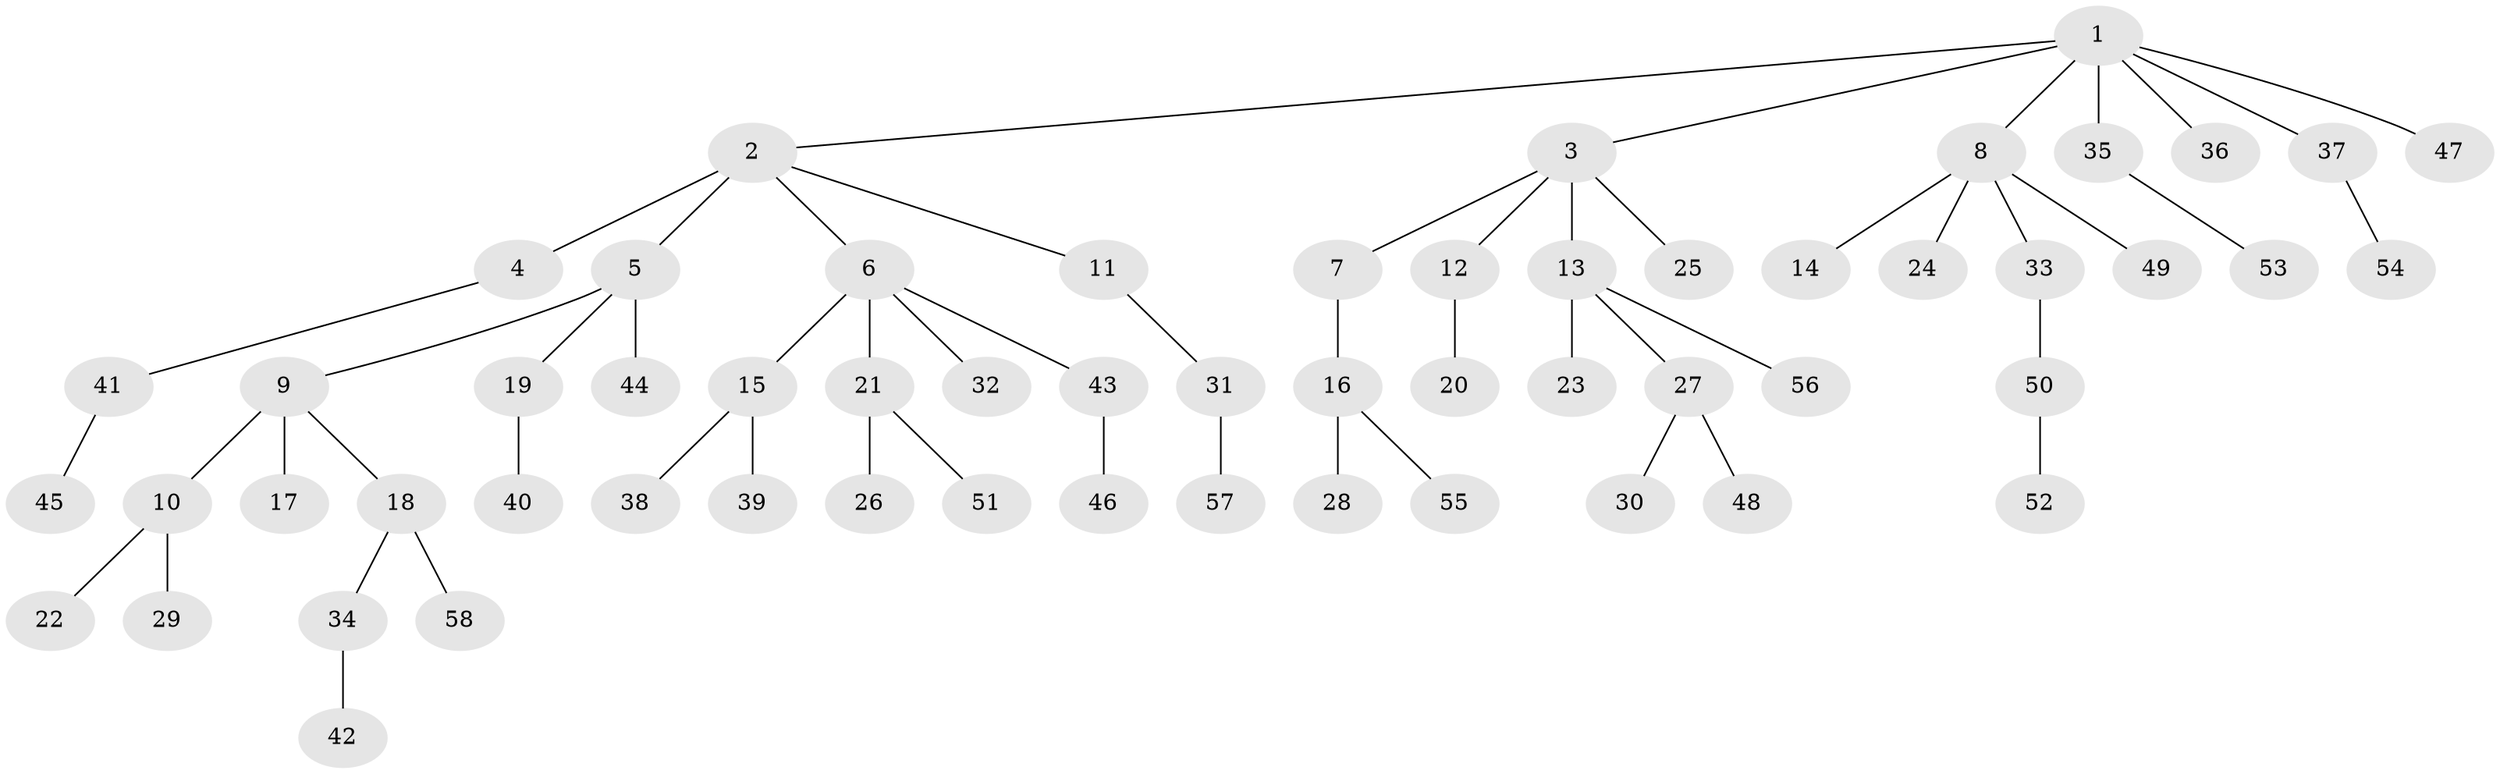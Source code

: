 // original degree distribution, {6: 0.035398230088495575, 7: 0.008849557522123894, 2: 0.23893805309734514, 5: 0.035398230088495575, 11: 0.008849557522123894, 3: 0.11504424778761062, 1: 0.5398230088495575, 4: 0.017699115044247787}
// Generated by graph-tools (version 1.1) at 2025/36/03/09/25 02:36:41]
// undirected, 58 vertices, 57 edges
graph export_dot {
graph [start="1"]
  node [color=gray90,style=filled];
  1;
  2;
  3;
  4;
  5;
  6;
  7;
  8;
  9;
  10;
  11;
  12;
  13;
  14;
  15;
  16;
  17;
  18;
  19;
  20;
  21;
  22;
  23;
  24;
  25;
  26;
  27;
  28;
  29;
  30;
  31;
  32;
  33;
  34;
  35;
  36;
  37;
  38;
  39;
  40;
  41;
  42;
  43;
  44;
  45;
  46;
  47;
  48;
  49;
  50;
  51;
  52;
  53;
  54;
  55;
  56;
  57;
  58;
  1 -- 2 [weight=1.0];
  1 -- 3 [weight=1.0];
  1 -- 8 [weight=1.0];
  1 -- 35 [weight=1.0];
  1 -- 36 [weight=1.0];
  1 -- 37 [weight=1.0];
  1 -- 47 [weight=1.0];
  2 -- 4 [weight=2.0];
  2 -- 5 [weight=1.0];
  2 -- 6 [weight=1.0];
  2 -- 11 [weight=1.0];
  3 -- 7 [weight=1.0];
  3 -- 12 [weight=1.0];
  3 -- 13 [weight=1.0];
  3 -- 25 [weight=1.0];
  4 -- 41 [weight=1.0];
  5 -- 9 [weight=1.0];
  5 -- 19 [weight=1.0];
  5 -- 44 [weight=1.0];
  6 -- 15 [weight=1.0];
  6 -- 21 [weight=6.0];
  6 -- 32 [weight=1.0];
  6 -- 43 [weight=1.0];
  7 -- 16 [weight=1.0];
  8 -- 14 [weight=1.0];
  8 -- 24 [weight=1.0];
  8 -- 33 [weight=1.0];
  8 -- 49 [weight=1.0];
  9 -- 10 [weight=1.0];
  9 -- 17 [weight=2.0];
  9 -- 18 [weight=1.0];
  10 -- 22 [weight=1.0];
  10 -- 29 [weight=2.0];
  11 -- 31 [weight=1.0];
  12 -- 20 [weight=1.0];
  13 -- 23 [weight=1.0];
  13 -- 27 [weight=1.0];
  13 -- 56 [weight=1.0];
  15 -- 38 [weight=2.0];
  15 -- 39 [weight=1.0];
  16 -- 28 [weight=1.0];
  16 -- 55 [weight=1.0];
  18 -- 34 [weight=1.0];
  18 -- 58 [weight=1.0];
  19 -- 40 [weight=3.0];
  21 -- 26 [weight=1.0];
  21 -- 51 [weight=1.0];
  27 -- 30 [weight=1.0];
  27 -- 48 [weight=1.0];
  31 -- 57 [weight=1.0];
  33 -- 50 [weight=1.0];
  34 -- 42 [weight=2.0];
  35 -- 53 [weight=1.0];
  37 -- 54 [weight=1.0];
  41 -- 45 [weight=1.0];
  43 -- 46 [weight=1.0];
  50 -- 52 [weight=1.0];
}
